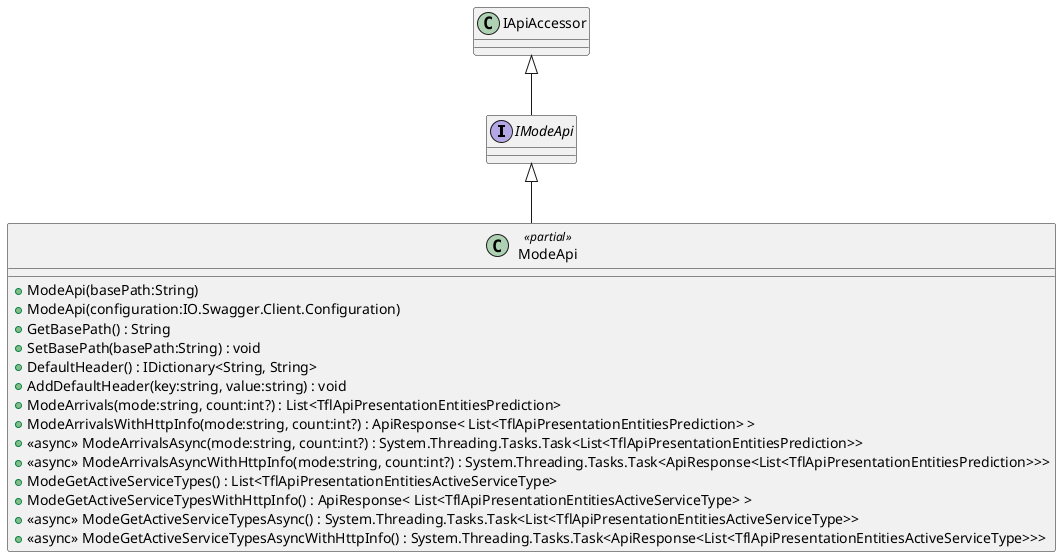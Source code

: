 @startuml
interface IModeApi {
}
class ModeApi <<partial>> {
    + ModeApi(basePath:String)
    + ModeApi(configuration:IO.Swagger.Client.Configuration)
    + GetBasePath() : String
    + SetBasePath(basePath:String) : void
    + DefaultHeader() : IDictionary<String, String>
    + AddDefaultHeader(key:string, value:string) : void
    + ModeArrivals(mode:string, count:int?) : List<TflApiPresentationEntitiesPrediction>
    + ModeArrivalsWithHttpInfo(mode:string, count:int?) : ApiResponse< List<TflApiPresentationEntitiesPrediction> >
    + <<async>> ModeArrivalsAsync(mode:string, count:int?) : System.Threading.Tasks.Task<List<TflApiPresentationEntitiesPrediction>>
    + <<async>> ModeArrivalsAsyncWithHttpInfo(mode:string, count:int?) : System.Threading.Tasks.Task<ApiResponse<List<TflApiPresentationEntitiesPrediction>>>
    + ModeGetActiveServiceTypes() : List<TflApiPresentationEntitiesActiveServiceType>
    + ModeGetActiveServiceTypesWithHttpInfo() : ApiResponse< List<TflApiPresentationEntitiesActiveServiceType> >
    + <<async>> ModeGetActiveServiceTypesAsync() : System.Threading.Tasks.Task<List<TflApiPresentationEntitiesActiveServiceType>>
    + <<async>> ModeGetActiveServiceTypesAsyncWithHttpInfo() : System.Threading.Tasks.Task<ApiResponse<List<TflApiPresentationEntitiesActiveServiceType>>>
}
IApiAccessor <|-- IModeApi
IModeApi <|-- ModeApi
@enduml
